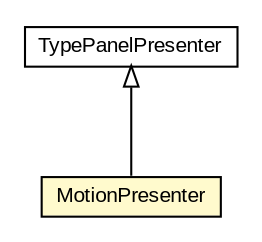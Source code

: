 #!/usr/local/bin/dot
#
# Class diagram 
# Generated by UMLGraph version 5.3 (http://www.umlgraph.org/)
#

digraph G {
	edge [fontname="arial",fontsize=10,labelfontname="arial",labelfontsize=10];
	node [fontname="arial",fontsize=10,shape=plaintext];
	nodesep=0.25;
	ranksep=0.5;
	// context.arch.intelligibility.apps.accelerometer.MotionPresenter
	c18525 [label=<<table title="context.arch.intelligibility.apps.accelerometer.MotionPresenter" border="0" cellborder="1" cellspacing="0" cellpadding="2" port="p" bgcolor="lemonChiffon" href="./MotionPresenter.html">
		<tr><td><table border="0" cellspacing="0" cellpadding="1">
<tr><td align="center" balign="center"> MotionPresenter </td></tr>
		</table></td></tr>
		</table>>, fontname="arial", fontcolor="black", fontsize=10.0];
	// context.arch.intelligibility.presenters.TypePanelPresenter
	c18848 [label=<<table title="context.arch.intelligibility.presenters.TypePanelPresenter" border="0" cellborder="1" cellspacing="0" cellpadding="2" port="p" href="../../presenters/TypePanelPresenter.html">
		<tr><td><table border="0" cellspacing="0" cellpadding="1">
<tr><td align="center" balign="center"> TypePanelPresenter </td></tr>
		</table></td></tr>
		</table>>, fontname="arial", fontcolor="black", fontsize=10.0];
	//context.arch.intelligibility.apps.accelerometer.MotionPresenter extends context.arch.intelligibility.presenters.TypePanelPresenter
	c18848:p -> c18525:p [dir=back,arrowtail=empty];
}


